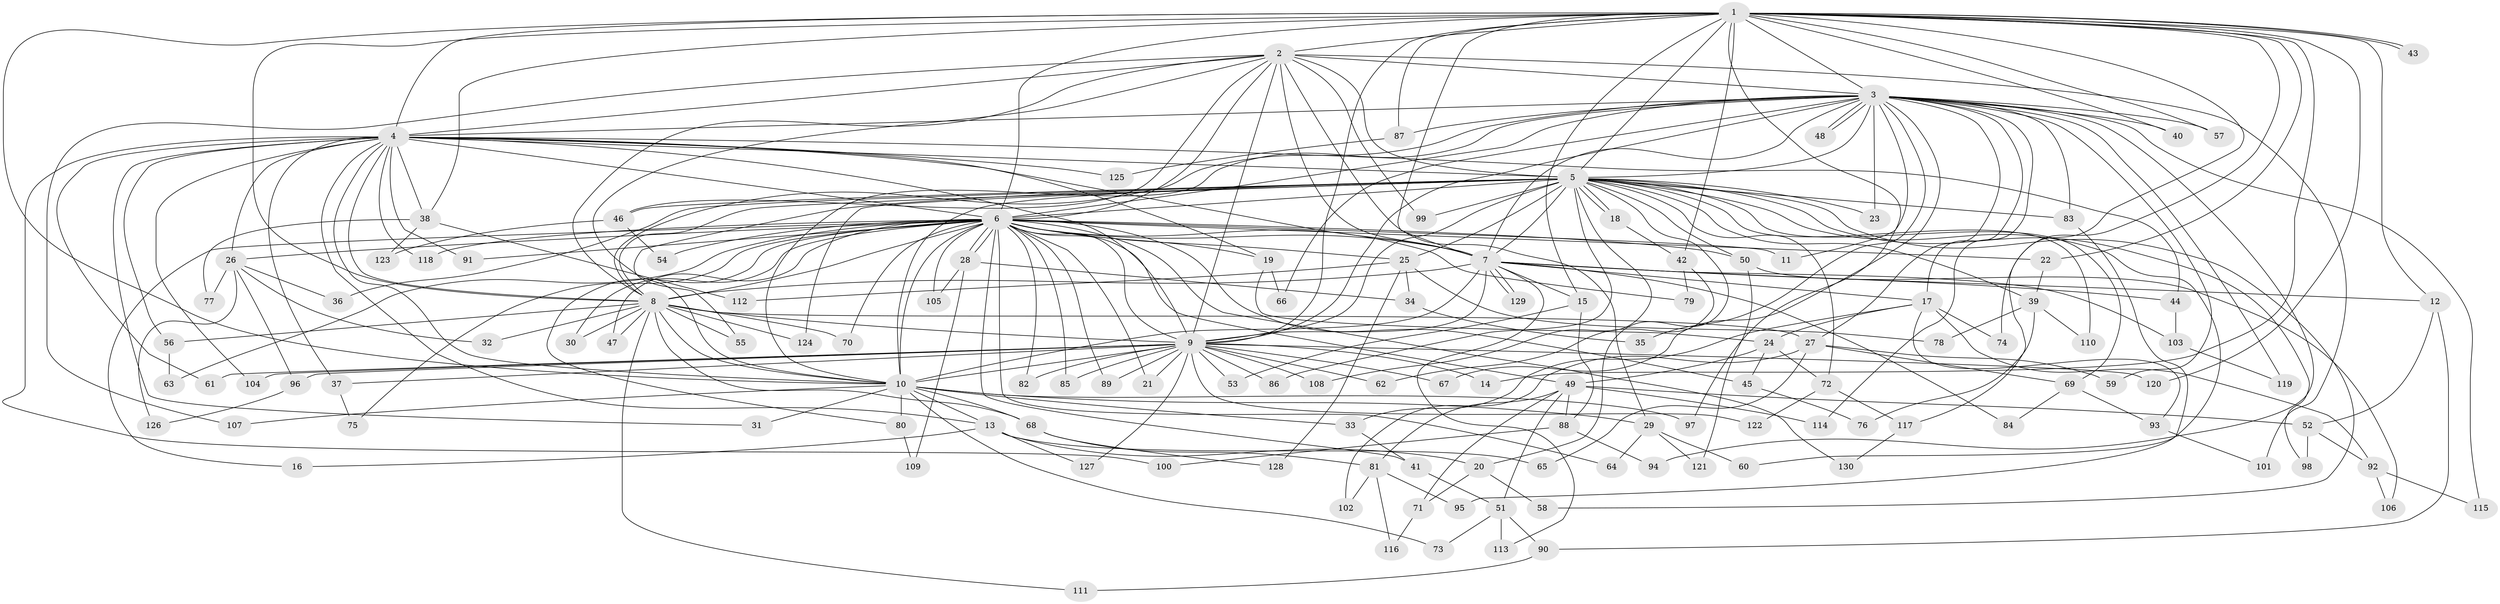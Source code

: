 // Generated by graph-tools (version 1.1) at 2025/49/03/09/25 03:49:44]
// undirected, 130 vertices, 285 edges
graph export_dot {
graph [start="1"]
  node [color=gray90,style=filled];
  1;
  2;
  3;
  4;
  5;
  6;
  7;
  8;
  9;
  10;
  11;
  12;
  13;
  14;
  15;
  16;
  17;
  18;
  19;
  20;
  21;
  22;
  23;
  24;
  25;
  26;
  27;
  28;
  29;
  30;
  31;
  32;
  33;
  34;
  35;
  36;
  37;
  38;
  39;
  40;
  41;
  42;
  43;
  44;
  45;
  46;
  47;
  48;
  49;
  50;
  51;
  52;
  53;
  54;
  55;
  56;
  57;
  58;
  59;
  60;
  61;
  62;
  63;
  64;
  65;
  66;
  67;
  68;
  69;
  70;
  71;
  72;
  73;
  74;
  75;
  76;
  77;
  78;
  79;
  80;
  81;
  82;
  83;
  84;
  85;
  86;
  87;
  88;
  89;
  90;
  91;
  92;
  93;
  94;
  95;
  96;
  97;
  98;
  99;
  100;
  101;
  102;
  103;
  104;
  105;
  106;
  107;
  108;
  109;
  110;
  111;
  112;
  113;
  114;
  115;
  116;
  117;
  118;
  119;
  120;
  121;
  122;
  123;
  124;
  125;
  126;
  127;
  128;
  129;
  130;
  1 -- 2;
  1 -- 3;
  1 -- 4;
  1 -- 5;
  1 -- 6;
  1 -- 7;
  1 -- 8;
  1 -- 9;
  1 -- 10;
  1 -- 12;
  1 -- 14;
  1 -- 15;
  1 -- 22;
  1 -- 38;
  1 -- 40;
  1 -- 42;
  1 -- 43;
  1 -- 43;
  1 -- 57;
  1 -- 74;
  1 -- 87;
  1 -- 97;
  1 -- 117;
  1 -- 120;
  2 -- 3;
  2 -- 4;
  2 -- 5;
  2 -- 6;
  2 -- 7;
  2 -- 8;
  2 -- 9;
  2 -- 10;
  2 -- 29;
  2 -- 46;
  2 -- 99;
  2 -- 101;
  2 -- 107;
  3 -- 4;
  3 -- 5;
  3 -- 6;
  3 -- 7;
  3 -- 8;
  3 -- 9;
  3 -- 10;
  3 -- 11;
  3 -- 17;
  3 -- 23;
  3 -- 27;
  3 -- 35;
  3 -- 40;
  3 -- 48;
  3 -- 48;
  3 -- 57;
  3 -- 59;
  3 -- 66;
  3 -- 67;
  3 -- 83;
  3 -- 87;
  3 -- 94;
  3 -- 114;
  3 -- 115;
  3 -- 119;
  4 -- 5;
  4 -- 6;
  4 -- 7;
  4 -- 8;
  4 -- 9;
  4 -- 10;
  4 -- 13;
  4 -- 19;
  4 -- 26;
  4 -- 31;
  4 -- 37;
  4 -- 38;
  4 -- 44;
  4 -- 56;
  4 -- 61;
  4 -- 91;
  4 -- 100;
  4 -- 104;
  4 -- 118;
  4 -- 125;
  5 -- 6;
  5 -- 7;
  5 -- 8;
  5 -- 9;
  5 -- 10;
  5 -- 18;
  5 -- 18;
  5 -- 20;
  5 -- 23;
  5 -- 25;
  5 -- 36;
  5 -- 39;
  5 -- 46;
  5 -- 50;
  5 -- 55;
  5 -- 58;
  5 -- 60;
  5 -- 69;
  5 -- 72;
  5 -- 83;
  5 -- 86;
  5 -- 98;
  5 -- 99;
  5 -- 108;
  5 -- 110;
  5 -- 124;
  6 -- 7;
  6 -- 8;
  6 -- 9;
  6 -- 10;
  6 -- 11;
  6 -- 16;
  6 -- 19;
  6 -- 21;
  6 -- 22;
  6 -- 25;
  6 -- 26;
  6 -- 28;
  6 -- 28;
  6 -- 30;
  6 -- 41;
  6 -- 45;
  6 -- 47;
  6 -- 49;
  6 -- 50;
  6 -- 54;
  6 -- 63;
  6 -- 64;
  6 -- 70;
  6 -- 75;
  6 -- 79;
  6 -- 80;
  6 -- 82;
  6 -- 85;
  6 -- 89;
  6 -- 91;
  6 -- 105;
  6 -- 118;
  6 -- 130;
  7 -- 8;
  7 -- 9;
  7 -- 10;
  7 -- 12;
  7 -- 15;
  7 -- 17;
  7 -- 44;
  7 -- 84;
  7 -- 103;
  7 -- 113;
  7 -- 129;
  7 -- 129;
  8 -- 9;
  8 -- 10;
  8 -- 27;
  8 -- 30;
  8 -- 32;
  8 -- 47;
  8 -- 55;
  8 -- 56;
  8 -- 68;
  8 -- 70;
  8 -- 111;
  8 -- 124;
  9 -- 10;
  9 -- 14;
  9 -- 21;
  9 -- 37;
  9 -- 53;
  9 -- 61;
  9 -- 62;
  9 -- 67;
  9 -- 82;
  9 -- 85;
  9 -- 86;
  9 -- 89;
  9 -- 96;
  9 -- 104;
  9 -- 108;
  9 -- 120;
  9 -- 122;
  9 -- 127;
  10 -- 13;
  10 -- 29;
  10 -- 31;
  10 -- 33;
  10 -- 68;
  10 -- 73;
  10 -- 80;
  10 -- 97;
  10 -- 107;
  12 -- 52;
  12 -- 90;
  13 -- 16;
  13 -- 20;
  13 -- 65;
  13 -- 127;
  15 -- 53;
  15 -- 88;
  17 -- 24;
  17 -- 33;
  17 -- 74;
  17 -- 92;
  17 -- 93;
  18 -- 42;
  19 -- 24;
  19 -- 66;
  20 -- 58;
  20 -- 71;
  22 -- 39;
  24 -- 45;
  24 -- 49;
  24 -- 72;
  25 -- 34;
  25 -- 78;
  25 -- 112;
  25 -- 128;
  26 -- 32;
  26 -- 36;
  26 -- 77;
  26 -- 96;
  26 -- 126;
  27 -- 59;
  27 -- 65;
  27 -- 69;
  27 -- 102;
  28 -- 34;
  28 -- 105;
  28 -- 109;
  29 -- 60;
  29 -- 64;
  29 -- 121;
  33 -- 41;
  34 -- 35;
  37 -- 75;
  38 -- 77;
  38 -- 112;
  38 -- 123;
  39 -- 76;
  39 -- 78;
  39 -- 110;
  41 -- 51;
  42 -- 62;
  42 -- 79;
  44 -- 103;
  45 -- 76;
  46 -- 54;
  46 -- 123;
  49 -- 51;
  49 -- 52;
  49 -- 71;
  49 -- 81;
  49 -- 88;
  49 -- 114;
  50 -- 106;
  50 -- 121;
  51 -- 73;
  51 -- 90;
  51 -- 113;
  52 -- 92;
  52 -- 98;
  56 -- 63;
  68 -- 81;
  68 -- 128;
  69 -- 84;
  69 -- 93;
  71 -- 116;
  72 -- 117;
  72 -- 122;
  80 -- 109;
  81 -- 95;
  81 -- 102;
  81 -- 116;
  83 -- 95;
  87 -- 125;
  88 -- 94;
  88 -- 100;
  90 -- 111;
  92 -- 106;
  92 -- 115;
  93 -- 101;
  96 -- 126;
  103 -- 119;
  117 -- 130;
}
